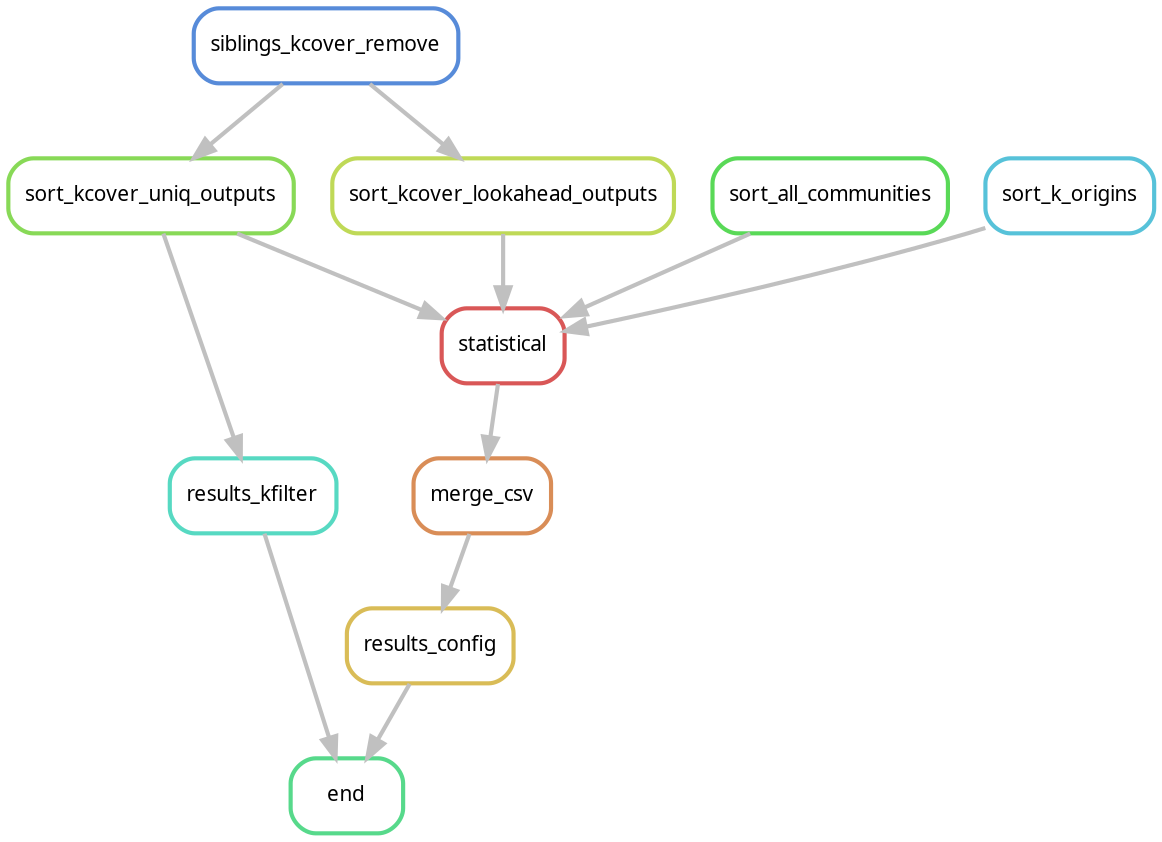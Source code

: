 digraph snakemake_dag {
    graph[bgcolor=white, margin=0];
    node[shape=box, style=rounded, fontname=sans,                 fontsize=10, penwidth=2];
    edge[penwidth=2, color=grey];
	0[label = "end", color = "0.40 0.6 0.85", style="rounded"];
	1[label = "results_config", color = "0.13 0.6 0.85", style="rounded"];
	2[label = "results_kfilter", color = "0.47 0.6 0.85", style="rounded"];
	3[label = "merge_csv", color = "0.07 0.6 0.85", style="rounded"];
	4[label = "sort_kcover_uniq_outputs", color = "0.27 0.6 0.85", style="rounded"];
	5[label = "statistical", color = "0.00 0.6 0.85", style="rounded"];
	6[label = "siblings_kcover_remove", color = "0.60 0.6 0.85", style="rounded"];
	7[label = "sort_all_communities", color = "0.33 0.6 0.85", style="rounded"];
	8[label = "sort_k_origins", color = "0.53 0.6 0.85", style="rounded"];
	9[label = "sort_kcover_lookahead_outputs", color = "0.20 0.6 0.85", style="rounded"];
	2 -> 0
	1 -> 0
	3 -> 1
	4 -> 2
	5 -> 3
	6 -> 4
	7 -> 5
	8 -> 5
	9 -> 5
	4 -> 5
	6 -> 9
}            
